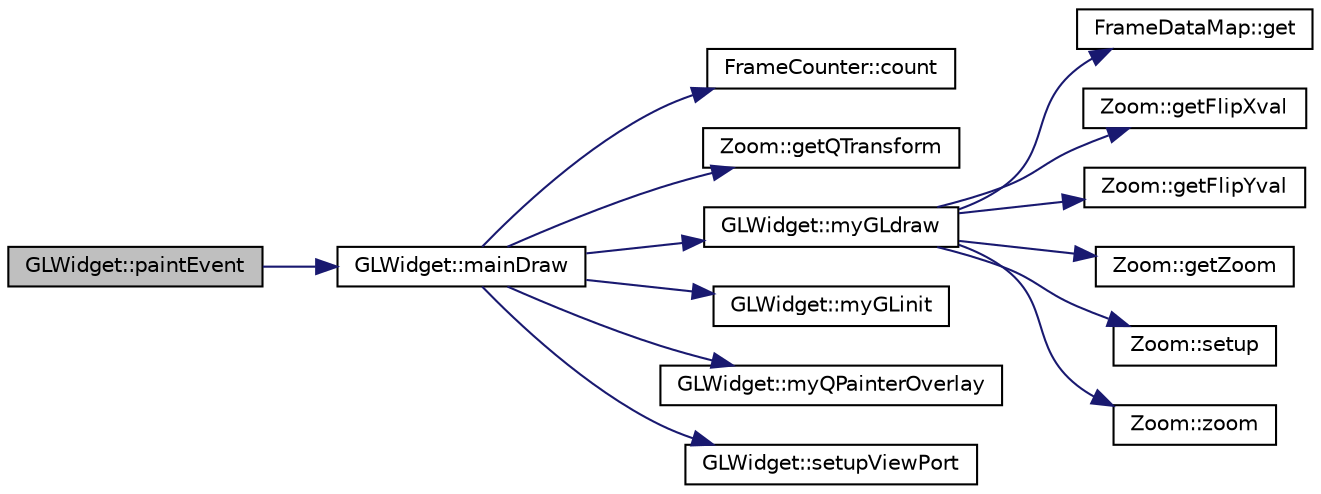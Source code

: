 digraph "GLWidget::paintEvent"
{
 // INTERACTIVE_SVG=YES
  edge [fontname="Helvetica",fontsize="10",labelfontname="Helvetica",labelfontsize="10"];
  node [fontname="Helvetica",fontsize="10",shape=record];
  rankdir="LR";
  Node1 [label="GLWidget::paintEvent",height=0.2,width=0.4,color="black", fillcolor="grey75", style="filled", fontcolor="black"];
  Node1 -> Node2 [color="midnightblue",fontsize="10",style="solid",fontname="Helvetica"];
  Node2 [label="GLWidget::mainDraw",height=0.2,width=0.4,color="black", fillcolor="white", style="filled",URL="$da/d10/class_g_l_widget.html#ad3a2e67de73b897c27d66d8a840a892b"];
  Node2 -> Node3 [color="midnightblue",fontsize="10",style="solid",fontname="Helvetica"];
  Node3 [label="FrameCounter::count",height=0.2,width=0.4,color="black", fillcolor="white", style="filled",URL="$db/ded/class_frame_counter.html#ae1149feab7a64f1dd849ac305e655ffa"];
  Node2 -> Node4 [color="midnightblue",fontsize="10",style="solid",fontname="Helvetica"];
  Node4 [label="Zoom::getQTransform",height=0.2,width=0.4,color="black", fillcolor="white", style="filled",URL="$d0/dd2/class_zoom.html#a4c8ab136c25049952ed7c3fb64ff5ffb"];
  Node2 -> Node5 [color="midnightblue",fontsize="10",style="solid",fontname="Helvetica"];
  Node5 [label="GLWidget::myGLdraw",height=0.2,width=0.4,color="black", fillcolor="white", style="filled",URL="$da/d10/class_g_l_widget.html#aa26010e4e1bd13e50fb34deb157daee8"];
  Node5 -> Node6 [color="midnightblue",fontsize="10",style="solid",fontname="Helvetica"];
  Node6 [label="FrameDataMap::get",height=0.2,width=0.4,color="black", fillcolor="white", style="filled",URL="$db/d71/class_frame_data_map.html#afd413bf943754d195c11e868b49dd974"];
  Node5 -> Node7 [color="midnightblue",fontsize="10",style="solid",fontname="Helvetica"];
  Node7 [label="Zoom::getFlipXval",height=0.2,width=0.4,color="black", fillcolor="white", style="filled",URL="$d0/dd2/class_zoom.html#a63dfb82fbe239e038b6ea727b11eafbf"];
  Node5 -> Node8 [color="midnightblue",fontsize="10",style="solid",fontname="Helvetica"];
  Node8 [label="Zoom::getFlipYval",height=0.2,width=0.4,color="black", fillcolor="white", style="filled",URL="$d0/dd2/class_zoom.html#a0e539d3446f2ea3a56c03f6db7152d00"];
  Node5 -> Node9 [color="midnightblue",fontsize="10",style="solid",fontname="Helvetica"];
  Node9 [label="Zoom::getZoom",height=0.2,width=0.4,color="black", fillcolor="white", style="filled",URL="$d0/dd2/class_zoom.html#a91cb38928e897d562cc0b961ec12f643"];
  Node5 -> Node10 [color="midnightblue",fontsize="10",style="solid",fontname="Helvetica"];
  Node10 [label="Zoom::setup",height=0.2,width=0.4,color="black", fillcolor="white", style="filled",URL="$d0/dd2/class_zoom.html#af602700bc3d584430205e25bc1d6382b"];
  Node5 -> Node11 [color="midnightblue",fontsize="10",style="solid",fontname="Helvetica"];
  Node11 [label="Zoom::zoom",height=0.2,width=0.4,color="black", fillcolor="white", style="filled",URL="$d0/dd2/class_zoom.html#a60de232bb1050d6468ed805b5b35e1ee"];
  Node2 -> Node12 [color="midnightblue",fontsize="10",style="solid",fontname="Helvetica"];
  Node12 [label="GLWidget::myGLinit",height=0.2,width=0.4,color="black", fillcolor="white", style="filled",URL="$da/d10/class_g_l_widget.html#afc22c0e79d8023d16451d7c785303a79"];
  Node2 -> Node13 [color="midnightblue",fontsize="10",style="solid",fontname="Helvetica"];
  Node13 [label="GLWidget::myQPainterOverlay",height=0.2,width=0.4,color="black", fillcolor="white", style="filled",URL="$da/d10/class_g_l_widget.html#a7e64a5d2048799169ed31e970eb3602d"];
  Node2 -> Node14 [color="midnightblue",fontsize="10",style="solid",fontname="Helvetica"];
  Node14 [label="GLWidget::setupViewPort",height=0.2,width=0.4,color="black", fillcolor="white", style="filled",URL="$da/d10/class_g_l_widget.html#a14350ef711245ab167f277f06fd9be4a"];
}
